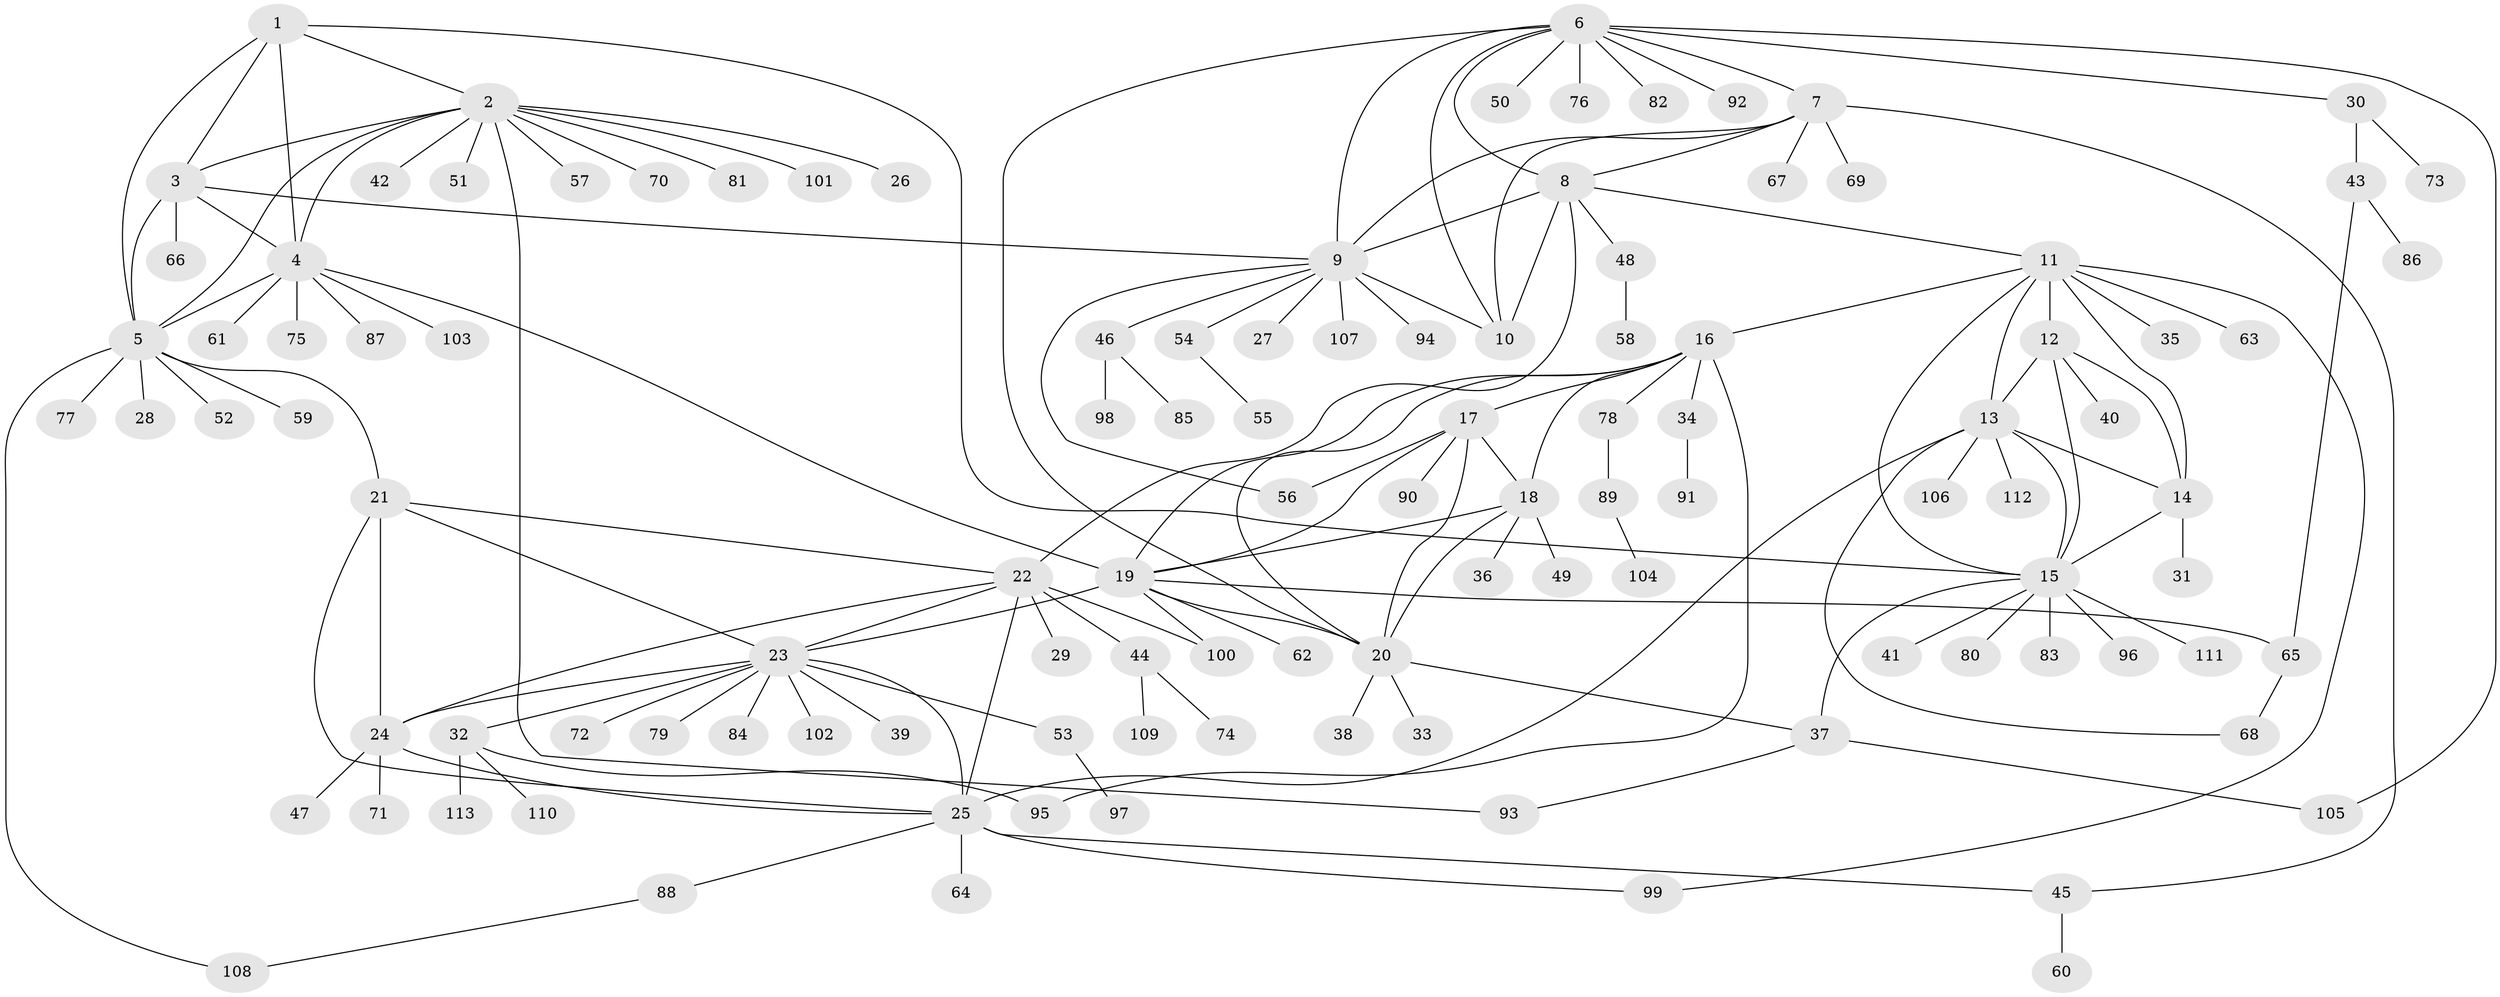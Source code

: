 // Generated by graph-tools (version 1.1) at 2025/11/02/27/25 16:11:32]
// undirected, 113 vertices, 159 edges
graph export_dot {
graph [start="1"]
  node [color=gray90,style=filled];
  1;
  2;
  3;
  4;
  5;
  6;
  7;
  8;
  9;
  10;
  11;
  12;
  13;
  14;
  15;
  16;
  17;
  18;
  19;
  20;
  21;
  22;
  23;
  24;
  25;
  26;
  27;
  28;
  29;
  30;
  31;
  32;
  33;
  34;
  35;
  36;
  37;
  38;
  39;
  40;
  41;
  42;
  43;
  44;
  45;
  46;
  47;
  48;
  49;
  50;
  51;
  52;
  53;
  54;
  55;
  56;
  57;
  58;
  59;
  60;
  61;
  62;
  63;
  64;
  65;
  66;
  67;
  68;
  69;
  70;
  71;
  72;
  73;
  74;
  75;
  76;
  77;
  78;
  79;
  80;
  81;
  82;
  83;
  84;
  85;
  86;
  87;
  88;
  89;
  90;
  91;
  92;
  93;
  94;
  95;
  96;
  97;
  98;
  99;
  100;
  101;
  102;
  103;
  104;
  105;
  106;
  107;
  108;
  109;
  110;
  111;
  112;
  113;
  1 -- 2;
  1 -- 3;
  1 -- 4;
  1 -- 5;
  1 -- 15;
  2 -- 3;
  2 -- 4;
  2 -- 5;
  2 -- 26;
  2 -- 42;
  2 -- 51;
  2 -- 57;
  2 -- 70;
  2 -- 81;
  2 -- 93;
  2 -- 101;
  3 -- 4;
  3 -- 5;
  3 -- 9;
  3 -- 66;
  4 -- 5;
  4 -- 19;
  4 -- 61;
  4 -- 75;
  4 -- 87;
  4 -- 103;
  5 -- 21;
  5 -- 28;
  5 -- 52;
  5 -- 59;
  5 -- 77;
  5 -- 108;
  6 -- 7;
  6 -- 8;
  6 -- 9;
  6 -- 10;
  6 -- 20;
  6 -- 30;
  6 -- 50;
  6 -- 76;
  6 -- 82;
  6 -- 92;
  6 -- 105;
  7 -- 8;
  7 -- 9;
  7 -- 10;
  7 -- 45;
  7 -- 67;
  7 -- 69;
  8 -- 9;
  8 -- 10;
  8 -- 11;
  8 -- 22;
  8 -- 48;
  9 -- 10;
  9 -- 27;
  9 -- 46;
  9 -- 54;
  9 -- 56;
  9 -- 94;
  9 -- 107;
  11 -- 12;
  11 -- 13;
  11 -- 14;
  11 -- 15;
  11 -- 16;
  11 -- 35;
  11 -- 63;
  11 -- 99;
  12 -- 13;
  12 -- 14;
  12 -- 15;
  12 -- 40;
  13 -- 14;
  13 -- 15;
  13 -- 25;
  13 -- 68;
  13 -- 106;
  13 -- 112;
  14 -- 15;
  14 -- 31;
  15 -- 37;
  15 -- 41;
  15 -- 80;
  15 -- 83;
  15 -- 96;
  15 -- 111;
  16 -- 17;
  16 -- 18;
  16 -- 19;
  16 -- 20;
  16 -- 34;
  16 -- 78;
  16 -- 95;
  17 -- 18;
  17 -- 19;
  17 -- 20;
  17 -- 56;
  17 -- 90;
  18 -- 19;
  18 -- 20;
  18 -- 36;
  18 -- 49;
  19 -- 20;
  19 -- 23;
  19 -- 62;
  19 -- 65;
  19 -- 100;
  20 -- 33;
  20 -- 37;
  20 -- 38;
  21 -- 22;
  21 -- 23;
  21 -- 24;
  21 -- 25;
  22 -- 23;
  22 -- 24;
  22 -- 25;
  22 -- 29;
  22 -- 44;
  22 -- 100;
  23 -- 24;
  23 -- 25;
  23 -- 32;
  23 -- 39;
  23 -- 53;
  23 -- 72;
  23 -- 79;
  23 -- 84;
  23 -- 102;
  24 -- 25;
  24 -- 47;
  24 -- 71;
  25 -- 45;
  25 -- 64;
  25 -- 88;
  25 -- 99;
  30 -- 43;
  30 -- 73;
  32 -- 95;
  32 -- 110;
  32 -- 113;
  34 -- 91;
  37 -- 93;
  37 -- 105;
  43 -- 65;
  43 -- 86;
  44 -- 74;
  44 -- 109;
  45 -- 60;
  46 -- 85;
  46 -- 98;
  48 -- 58;
  53 -- 97;
  54 -- 55;
  65 -- 68;
  78 -- 89;
  88 -- 108;
  89 -- 104;
}

